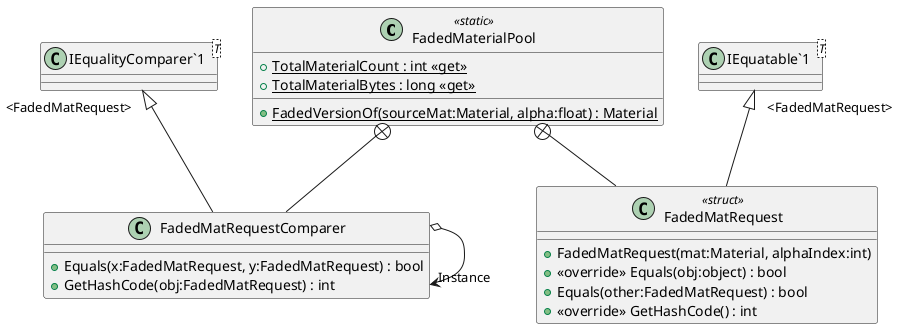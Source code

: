 @startuml
class FadedMaterialPool <<static>> {
    + {static} TotalMaterialCount : int <<get>>
    + {static} TotalMaterialBytes : long <<get>>
    + {static} FadedVersionOf(sourceMat:Material, alpha:float) : Material
}
class FadedMatRequest <<struct>> {
    + FadedMatRequest(mat:Material, alphaIndex:int)
    + <<override>> Equals(obj:object) : bool
    + Equals(other:FadedMatRequest) : bool
    + <<override>> GetHashCode() : int
}
class FadedMatRequestComparer {
    + Equals(x:FadedMatRequest, y:FadedMatRequest) : bool
    + GetHashCode(obj:FadedMatRequest) : int
}
class "IEquatable`1"<T> {
}
class "IEqualityComparer`1"<T> {
}
FadedMaterialPool +-- FadedMatRequest
"IEquatable`1" "<FadedMatRequest>" <|-- FadedMatRequest
FadedMaterialPool +-- FadedMatRequestComparer
"IEqualityComparer`1" "<FadedMatRequest>" <|-- FadedMatRequestComparer
FadedMatRequestComparer o-> "Instance" FadedMatRequestComparer
@enduml
